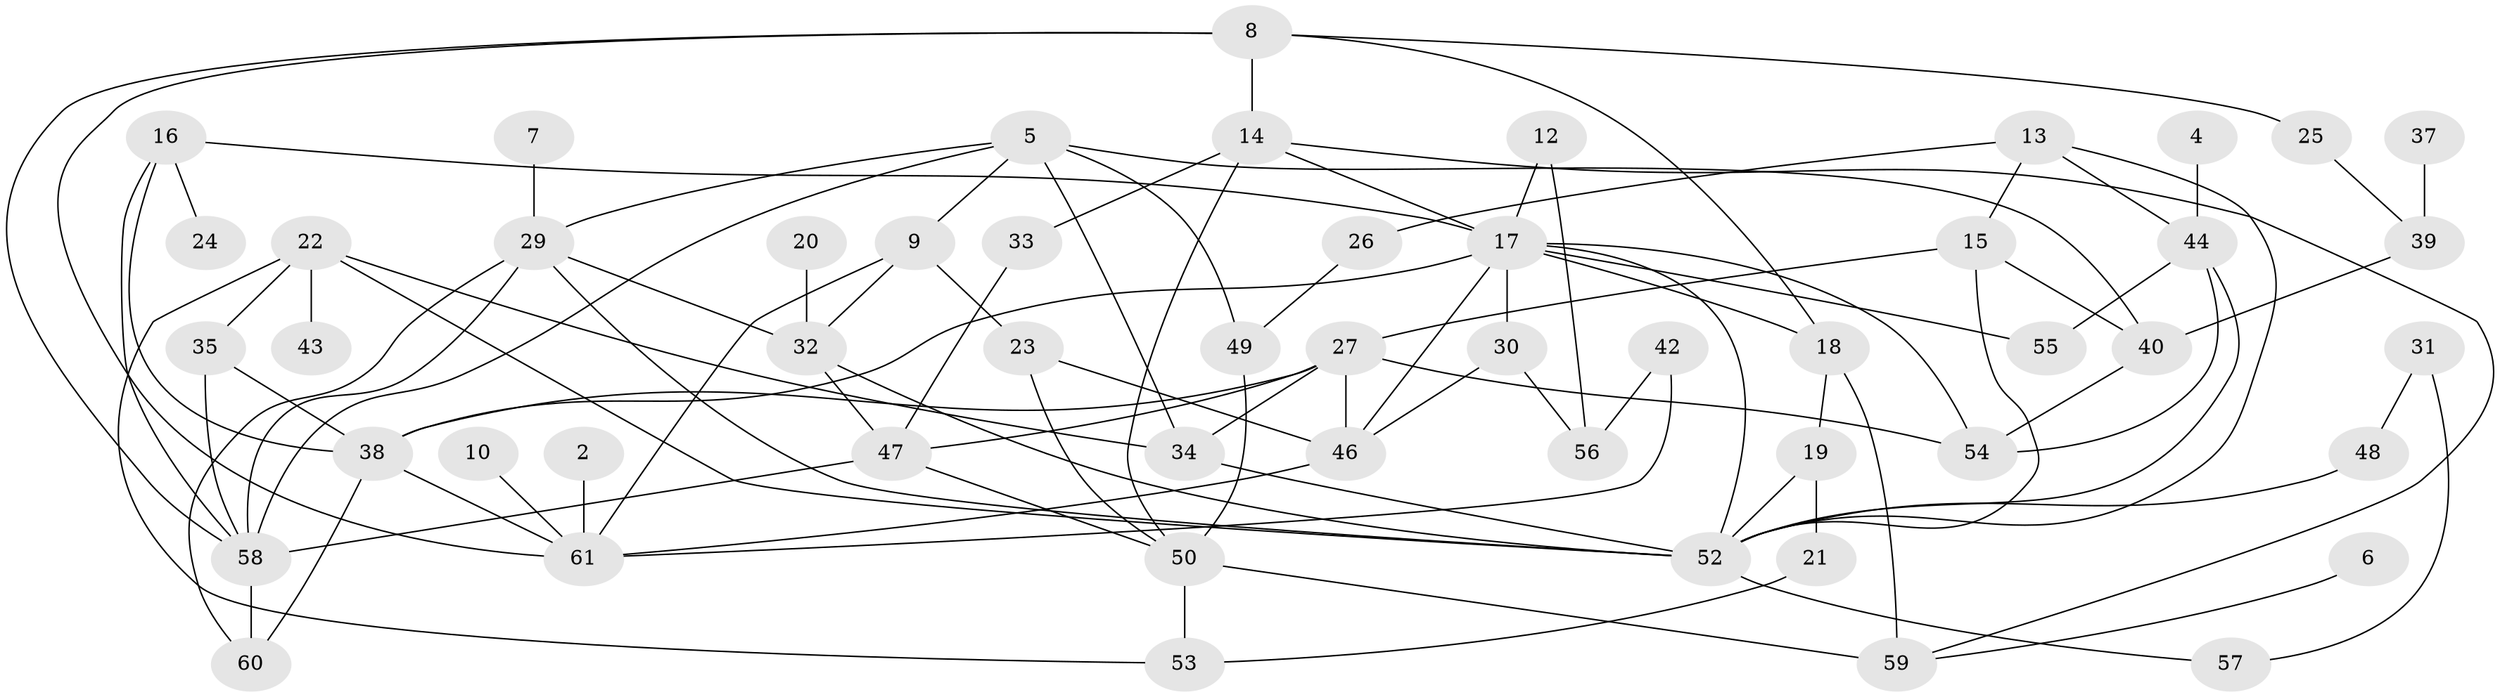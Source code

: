 // original degree distribution, {1: 0.2, 5: 0.13, 4: 0.13, 9: 0.02, 2: 0.19, 0: 0.07, 3: 0.24, 6: 0.01, 7: 0.01}
// Generated by graph-tools (version 1.1) at 2025/35/03/04/25 23:35:56]
// undirected, 53 vertices, 96 edges
graph export_dot {
  node [color=gray90,style=filled];
  2;
  4;
  5;
  6;
  7;
  8;
  9;
  10;
  12;
  13;
  14;
  15;
  16;
  17;
  18;
  19;
  20;
  21;
  22;
  23;
  24;
  25;
  26;
  27;
  29;
  30;
  31;
  32;
  33;
  34;
  35;
  37;
  38;
  39;
  40;
  42;
  43;
  44;
  46;
  47;
  48;
  49;
  50;
  52;
  53;
  54;
  55;
  56;
  57;
  58;
  59;
  60;
  61;
  2 -- 61 [weight=1.0];
  4 -- 44 [weight=1.0];
  5 -- 9 [weight=1.0];
  5 -- 29 [weight=1.0];
  5 -- 34 [weight=1.0];
  5 -- 40 [weight=1.0];
  5 -- 49 [weight=1.0];
  5 -- 58 [weight=1.0];
  6 -- 59 [weight=1.0];
  7 -- 29 [weight=1.0];
  8 -- 14 [weight=1.0];
  8 -- 18 [weight=1.0];
  8 -- 25 [weight=1.0];
  8 -- 58 [weight=1.0];
  8 -- 61 [weight=1.0];
  9 -- 23 [weight=1.0];
  9 -- 32 [weight=1.0];
  9 -- 61 [weight=1.0];
  10 -- 61 [weight=1.0];
  12 -- 17 [weight=1.0];
  12 -- 56 [weight=1.0];
  13 -- 15 [weight=1.0];
  13 -- 26 [weight=1.0];
  13 -- 44 [weight=1.0];
  13 -- 52 [weight=1.0];
  14 -- 17 [weight=1.0];
  14 -- 33 [weight=1.0];
  14 -- 50 [weight=1.0];
  14 -- 59 [weight=1.0];
  15 -- 27 [weight=1.0];
  15 -- 40 [weight=1.0];
  15 -- 52 [weight=1.0];
  16 -- 17 [weight=1.0];
  16 -- 24 [weight=1.0];
  16 -- 38 [weight=1.0];
  16 -- 58 [weight=1.0];
  17 -- 18 [weight=1.0];
  17 -- 30 [weight=1.0];
  17 -- 38 [weight=1.0];
  17 -- 46 [weight=1.0];
  17 -- 52 [weight=1.0];
  17 -- 54 [weight=1.0];
  17 -- 55 [weight=2.0];
  18 -- 19 [weight=1.0];
  18 -- 59 [weight=1.0];
  19 -- 21 [weight=1.0];
  19 -- 52 [weight=1.0];
  20 -- 32 [weight=1.0];
  21 -- 53 [weight=1.0];
  22 -- 34 [weight=1.0];
  22 -- 35 [weight=1.0];
  22 -- 43 [weight=1.0];
  22 -- 52 [weight=1.0];
  22 -- 53 [weight=1.0];
  23 -- 46 [weight=1.0];
  23 -- 50 [weight=1.0];
  25 -- 39 [weight=1.0];
  26 -- 49 [weight=1.0];
  27 -- 34 [weight=1.0];
  27 -- 38 [weight=1.0];
  27 -- 46 [weight=1.0];
  27 -- 47 [weight=2.0];
  27 -- 54 [weight=1.0];
  29 -- 32 [weight=1.0];
  29 -- 52 [weight=1.0];
  29 -- 58 [weight=1.0];
  29 -- 60 [weight=1.0];
  30 -- 46 [weight=1.0];
  30 -- 56 [weight=1.0];
  31 -- 48 [weight=1.0];
  31 -- 57 [weight=1.0];
  32 -- 47 [weight=1.0];
  32 -- 52 [weight=1.0];
  33 -- 47 [weight=1.0];
  34 -- 52 [weight=1.0];
  35 -- 38 [weight=1.0];
  35 -- 58 [weight=1.0];
  37 -- 39 [weight=1.0];
  38 -- 60 [weight=1.0];
  38 -- 61 [weight=1.0];
  39 -- 40 [weight=1.0];
  40 -- 54 [weight=2.0];
  42 -- 56 [weight=1.0];
  42 -- 61 [weight=1.0];
  44 -- 52 [weight=1.0];
  44 -- 54 [weight=1.0];
  44 -- 55 [weight=1.0];
  46 -- 61 [weight=1.0];
  47 -- 50 [weight=1.0];
  47 -- 58 [weight=1.0];
  48 -- 52 [weight=1.0];
  49 -- 50 [weight=1.0];
  50 -- 53 [weight=1.0];
  50 -- 59 [weight=2.0];
  52 -- 57 [weight=1.0];
  58 -- 60 [weight=1.0];
}
